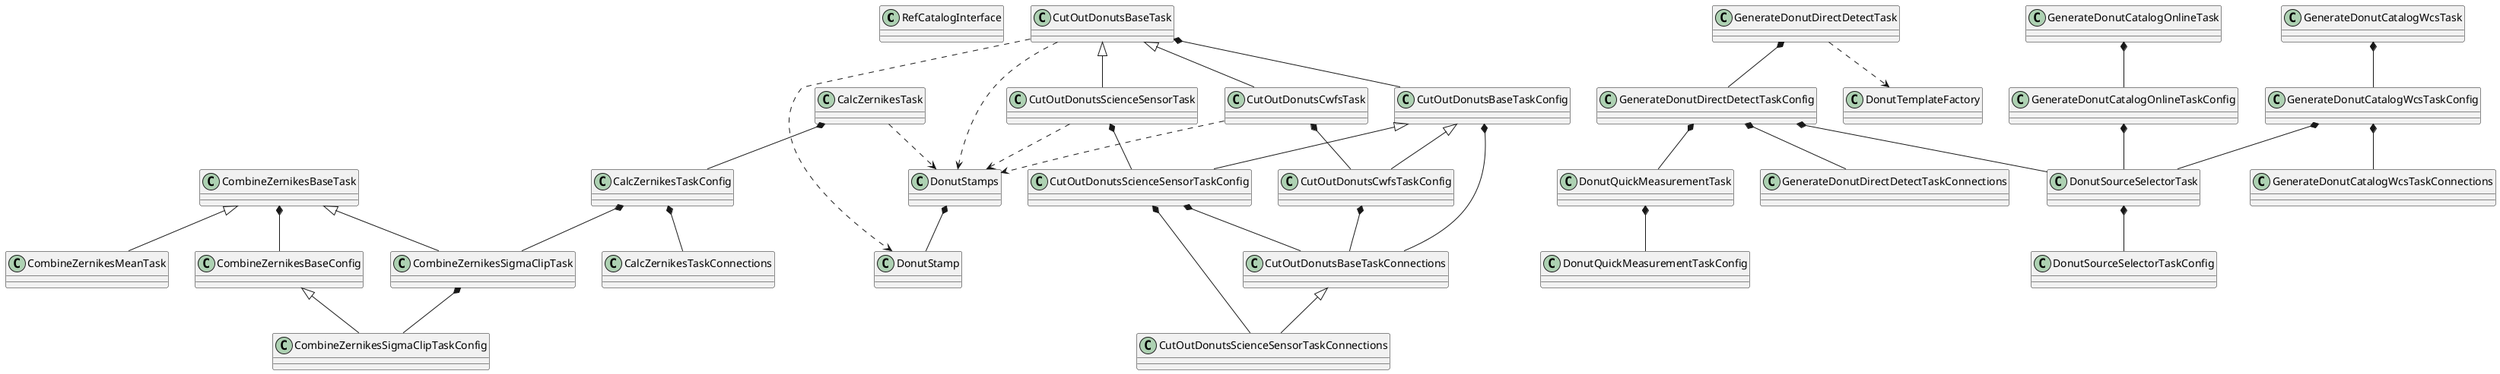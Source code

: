 @startuml
class RefCatalogInterface
CombineZernikesBaseTask <|-- CombineZernikesMeanTask
CombineZernikesBaseTask <|-- CombineZernikesSigmaClipTask
CombineZernikesBaseTask *-- CombineZernikesBaseConfig
CombineZernikesBaseConfig <|-- CombineZernikesSigmaClipTaskConfig
CombineZernikesSigmaClipTask *-- CombineZernikesSigmaClipTaskConfig
DonutSourceSelectorTask *-- DonutSourceSelectorTaskConfig
DonutQuickMeasurementTask *-- DonutQuickMeasurementTaskConfig
GenerateDonutCatalogOnlineTaskConfig *-- DonutSourceSelectorTask
GenerateDonutCatalogOnlineTask *-- GenerateDonutCatalogOnlineTaskConfig
GenerateDonutDirectDetectTaskConfig *-- GenerateDonutDirectDetectTaskConnections
GenerateDonutDirectDetectTaskConfig *-- DonutSourceSelectorTask
GenerateDonutDirectDetectTaskConfig *-- DonutQuickMeasurementTask
GenerateDonutDirectDetectTask *-- GenerateDonutDirectDetectTaskConfig
GenerateDonutDirectDetectTask ..> DonutTemplateFactory
GenerateDonutCatalogWcsTaskConfig *-- DonutSourceSelectorTask
GenerateDonutCatalogWcsTaskConfig *-- GenerateDonutCatalogWcsTaskConnections
GenerateDonutCatalogWcsTask *-- GenerateDonutCatalogWcsTaskConfig
DonutStamps *-- DonutStamp
CutOutDonutsBaseTaskConfig <|-- CutOutDonutsCwfsTaskConfig
CutOutDonutsBaseTask <|-- CutOutDonutsCwfsTask
CutOutDonutsCwfsTaskConfig *-- CutOutDonutsBaseTaskConnections
CutOutDonutsCwfsTask *-- CutOutDonutsCwfsTaskConfig
CutOutDonutsCwfsTask ..> DonutStamps
CutOutDonutsBaseTaskConfig <|-- CutOutDonutsScienceSensorTaskConfig
CutOutDonutsBaseTask <|-- CutOutDonutsScienceSensorTask
CutOutDonutsScienceSensorTaskConfig *-- CutOutDonutsBaseTaskConnections
CutOutDonutsScienceSensorTask *-- CutOutDonutsScienceSensorTaskConfig
CutOutDonutsBaseTaskConnections <|-- CutOutDonutsScienceSensorTaskConnections
CutOutDonutsScienceSensorTaskConfig *-- CutOutDonutsScienceSensorTaskConnections
CutOutDonutsScienceSensorTask ..> DonutStamps
CutOutDonutsBaseTaskConfig *-- CutOutDonutsBaseTaskConnections
CutOutDonutsBaseTask *-- CutOutDonutsBaseTaskConfig
CutOutDonutsBaseTask ..> DonutStamps
CutOutDonutsBaseTask ..> DonutStamp
CalcZernikesTaskConfig *-- CombineZernikesSigmaClipTask
CalcZernikesTaskConfig *-- CalcZernikesTaskConnections
CalcZernikesTask *-- CalcZernikesTaskConfig
CalcZernikesTask ..> DonutStamps
@enduml
